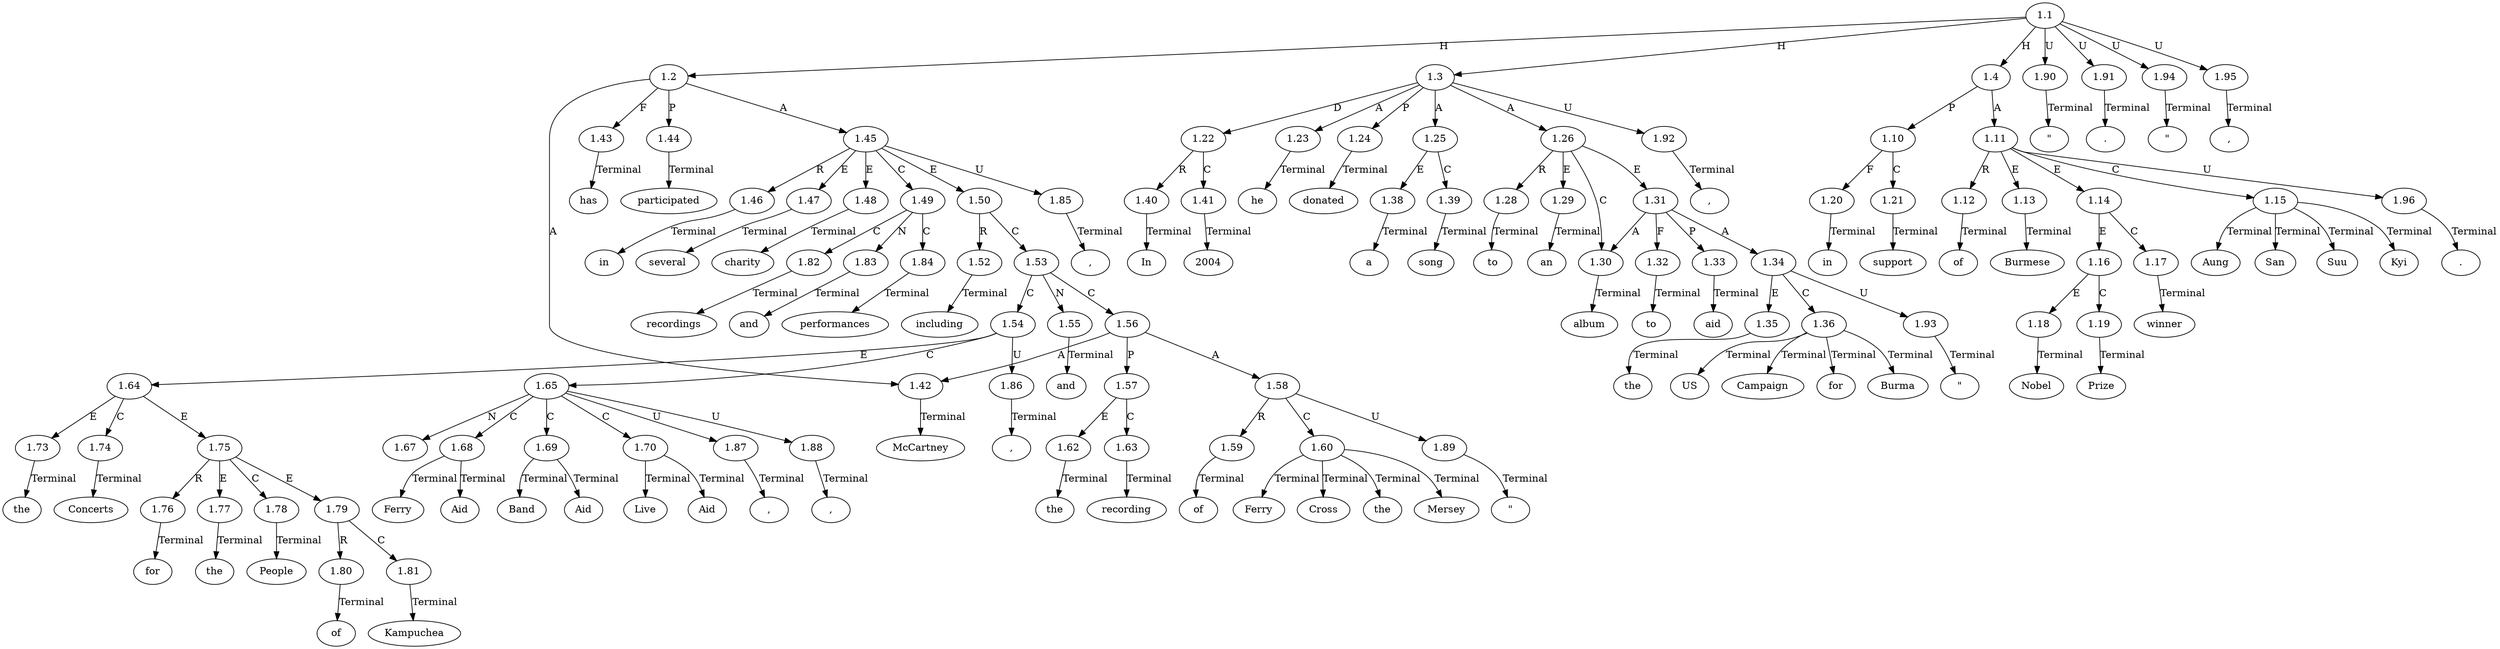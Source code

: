 // Graph
digraph {
	0.1 [label=McCartney ordering=out]
	0.10 [label="," ordering=out]
	0.11 [label=including ordering=out]
	0.12 [label=the ordering=out]
	0.13 [label=Concerts ordering=out]
	0.14 [label=for ordering=out]
	0.15 [label=the ordering=out]
	0.16 [label=People ordering=out]
	0.17 [label=of ordering=out]
	0.18 [label=Kampuchea ordering=out]
	0.19 [label="," ordering=out]
	0.2 [label=has ordering=out]
	0.20 [label=Ferry ordering=out]
	0.21 [label=Aid ordering=out]
	0.22 [label="," ordering=out]
	0.23 [label=Band ordering=out]
	0.24 [label=Aid ordering=out]
	0.25 [label="," ordering=out]
	0.26 [label=Live ordering=out]
	0.27 [label=Aid ordering=out]
	0.28 [label=and ordering=out]
	0.29 [label=the ordering=out]
	0.3 [label=participated ordering=out]
	0.30 [label=recording ordering=out]
	0.31 [label=of ordering=out]
	0.32 [label="\"" ordering=out]
	0.33 [label=Ferry ordering=out]
	0.34 [label=Cross ordering=out]
	0.35 [label=the ordering=out]
	0.36 [label=Mersey ordering=out]
	0.37 [label="\"" ordering=out]
	0.38 [label="." ordering=out]
	0.39 [label=In ordering=out]
	0.4 [label=in ordering=out]
	0.40 [label=2004 ordering=out]
	0.41 [label="," ordering=out]
	0.42 [label=he ordering=out]
	0.43 [label=donated ordering=out]
	0.44 [label=a ordering=out]
	0.45 [label=song ordering=out]
	0.46 [label=to ordering=out]
	0.47 [label=an ordering=out]
	0.48 [label=album ordering=out]
	0.49 [label=to ordering=out]
	0.5 [label=several ordering=out]
	0.50 [label=aid ordering=out]
	0.51 [label=the ordering=out]
	0.52 [label="\"" ordering=out]
	0.53 [label=US ordering=out]
	0.54 [label=Campaign ordering=out]
	0.55 [label=for ordering=out]
	0.56 [label=Burma ordering=out]
	0.57 [label="\"" ordering=out]
	0.58 [label="," ordering=out]
	0.59 [label=in ordering=out]
	0.6 [label=charity ordering=out]
	0.60 [label=support ordering=out]
	0.61 [label=of ordering=out]
	0.62 [label=Burmese ordering=out]
	0.63 [label=Nobel ordering=out]
	0.64 [label=Prize ordering=out]
	0.65 [label=winner ordering=out]
	0.66 [label=Aung ordering=out]
	0.67 [label=San ordering=out]
	0.68 [label=Suu ordering=out]
	0.69 [label=Kyi ordering=out]
	0.7 [label=recordings ordering=out]
	0.70 [label="." ordering=out]
	0.8 [label=and ordering=out]
	0.9 [label=performances ordering=out]
	1.1 [label=1.1 ordering=out]
	1.2 [label=1.2 ordering=out]
	1.3 [label=1.3 ordering=out]
	1.4 [label=1.4 ordering=out]
	1.10 [label=1.10 ordering=out]
	1.11 [label=1.11 ordering=out]
	1.12 [label=1.12 ordering=out]
	1.13 [label=1.13 ordering=out]
	1.14 [label=1.14 ordering=out]
	1.15 [label=1.15 ordering=out]
	1.16 [label=1.16 ordering=out]
	1.17 [label=1.17 ordering=out]
	1.18 [label=1.18 ordering=out]
	1.19 [label=1.19 ordering=out]
	1.20 [label=1.20 ordering=out]
	1.21 [label=1.21 ordering=out]
	1.22 [label=1.22 ordering=out]
	1.23 [label=1.23 ordering=out]
	1.24 [label=1.24 ordering=out]
	1.25 [label=1.25 ordering=out]
	1.26 [label=1.26 ordering=out]
	1.28 [label=1.28 ordering=out]
	1.29 [label=1.29 ordering=out]
	1.30 [label=1.30 ordering=out]
	1.31 [label=1.31 ordering=out]
	1.32 [label=1.32 ordering=out]
	1.33 [label=1.33 ordering=out]
	1.34 [label=1.34 ordering=out]
	1.35 [label=1.35 ordering=out]
	1.36 [label=1.36 ordering=out]
	1.38 [label=1.38 ordering=out]
	1.39 [label=1.39 ordering=out]
	1.40 [label=1.40 ordering=out]
	1.41 [label=1.41 ordering=out]
	1.42 [label=1.42 ordering=out]
	1.43 [label=1.43 ordering=out]
	1.44 [label=1.44 ordering=out]
	1.45 [label=1.45 ordering=out]
	1.46 [label=1.46 ordering=out]
	1.47 [label=1.47 ordering=out]
	1.48 [label=1.48 ordering=out]
	1.49 [label=1.49 ordering=out]
	1.50 [label=1.50 ordering=out]
	1.52 [label=1.52 ordering=out]
	1.53 [label=1.53 ordering=out]
	1.54 [label=1.54 ordering=out]
	1.55 [label=1.55 ordering=out]
	1.56 [label=1.56 ordering=out]
	1.57 [label=1.57 ordering=out]
	1.58 [label=1.58 ordering=out]
	1.59 [label=1.59 ordering=out]
	1.60 [label=1.60 ordering=out]
	1.62 [label=1.62 ordering=out]
	1.63 [label=1.63 ordering=out]
	1.64 [label=1.64 ordering=out]
	1.65 [label=1.65 ordering=out]
	1.67 [label=1.67 ordering=out]
	1.68 [label=1.68 ordering=out]
	1.69 [label=1.69 ordering=out]
	1.70 [label=1.70 ordering=out]
	1.73 [label=1.73 ordering=out]
	1.74 [label=1.74 ordering=out]
	1.75 [label=1.75 ordering=out]
	1.76 [label=1.76 ordering=out]
	1.77 [label=1.77 ordering=out]
	1.78 [label=1.78 ordering=out]
	1.79 [label=1.79 ordering=out]
	1.80 [label=1.80 ordering=out]
	1.81 [label=1.81 ordering=out]
	1.82 [label=1.82 ordering=out]
	1.83 [label=1.83 ordering=out]
	1.84 [label=1.84 ordering=out]
	1.85 [label=1.85 ordering=out]
	1.86 [label=1.86 ordering=out]
	1.87 [label=1.87 ordering=out]
	1.88 [label=1.88 ordering=out]
	1.89 [label=1.89 ordering=out]
	1.90 [label=1.90 ordering=out]
	1.91 [label=1.91 ordering=out]
	1.92 [label=1.92 ordering=out]
	1.93 [label=1.93 ordering=out]
	1.94 [label=1.94 ordering=out]
	1.95 [label=1.95 ordering=out]
	1.96 [label=1.96 ordering=out]
	1.1 -> 1.2 [label=H ordering=out]
	1.1 -> 1.3 [label=H ordering=out]
	1.1 -> 1.4 [label=H ordering=out]
	1.1 -> 1.90 [label=U ordering=out]
	1.1 -> 1.91 [label=U ordering=out]
	1.1 -> 1.94 [label=U ordering=out]
	1.1 -> 1.95 [label=U ordering=out]
	1.2 -> 1.42 [label=A ordering=out]
	1.2 -> 1.43 [label=F ordering=out]
	1.2 -> 1.44 [label=P ordering=out]
	1.2 -> 1.45 [label=A ordering=out]
	1.3 -> 1.22 [label=D ordering=out]
	1.3 -> 1.23 [label=A ordering=out]
	1.3 -> 1.24 [label=P ordering=out]
	1.3 -> 1.25 [label=A ordering=out]
	1.3 -> 1.26 [label=A ordering=out]
	1.3 -> 1.92 [label=U ordering=out]
	1.4 -> 1.10 [label=P ordering=out]
	1.4 -> 1.11 [label=A ordering=out]
	1.10 -> 1.20 [label=F ordering=out]
	1.10 -> 1.21 [label=C ordering=out]
	1.11 -> 1.12 [label=R ordering=out]
	1.11 -> 1.13 [label=E ordering=out]
	1.11 -> 1.14 [label=E ordering=out]
	1.11 -> 1.15 [label=C ordering=out]
	1.11 -> 1.96 [label=U ordering=out]
	1.12 -> 0.61 [label=Terminal ordering=out]
	1.13 -> 0.62 [label=Terminal ordering=out]
	1.14 -> 1.16 [label=E ordering=out]
	1.14 -> 1.17 [label=C ordering=out]
	1.15 -> 0.66 [label=Terminal ordering=out]
	1.15 -> 0.67 [label=Terminal ordering=out]
	1.15 -> 0.68 [label=Terminal ordering=out]
	1.15 -> 0.69 [label=Terminal ordering=out]
	1.16 -> 1.18 [label=E ordering=out]
	1.16 -> 1.19 [label=C ordering=out]
	1.17 -> 0.65 [label=Terminal ordering=out]
	1.18 -> 0.63 [label=Terminal ordering=out]
	1.19 -> 0.64 [label=Terminal ordering=out]
	1.20 -> 0.59 [label=Terminal ordering=out]
	1.21 -> 0.60 [label=Terminal ordering=out]
	1.22 -> 1.40 [label=R ordering=out]
	1.22 -> 1.41 [label=C ordering=out]
	1.23 -> 0.42 [label=Terminal ordering=out]
	1.24 -> 0.43 [label=Terminal ordering=out]
	1.25 -> 1.38 [label=E ordering=out]
	1.25 -> 1.39 [label=C ordering=out]
	1.26 -> 1.28 [label=R ordering=out]
	1.26 -> 1.29 [label=E ordering=out]
	1.26 -> 1.30 [label=C ordering=out]
	1.26 -> 1.31 [label=E ordering=out]
	1.28 -> 0.46 [label=Terminal ordering=out]
	1.29 -> 0.47 [label=Terminal ordering=out]
	1.30 -> 0.48 [label=Terminal ordering=out]
	1.31 -> 1.30 [label=A ordering=out]
	1.31 -> 1.32 [label=F ordering=out]
	1.31 -> 1.33 [label=P ordering=out]
	1.31 -> 1.34 [label=A ordering=out]
	1.32 -> 0.49 [label=Terminal ordering=out]
	1.33 -> 0.50 [label=Terminal ordering=out]
	1.34 -> 1.35 [label=E ordering=out]
	1.34 -> 1.36 [label=C ordering=out]
	1.34 -> 1.93 [label=U ordering=out]
	1.35 -> 0.51 [label=Terminal ordering=out]
	1.36 -> 0.53 [label=Terminal ordering=out]
	1.36 -> 0.54 [label=Terminal ordering=out]
	1.36 -> 0.55 [label=Terminal ordering=out]
	1.36 -> 0.56 [label=Terminal ordering=out]
	1.38 -> 0.44 [label=Terminal ordering=out]
	1.39 -> 0.45 [label=Terminal ordering=out]
	1.40 -> 0.39 [label=Terminal ordering=out]
	1.41 -> 0.40 [label=Terminal ordering=out]
	1.42 -> 0.1 [label=Terminal ordering=out]
	1.43 -> 0.2 [label=Terminal ordering=out]
	1.44 -> 0.3 [label=Terminal ordering=out]
	1.45 -> 1.46 [label=R ordering=out]
	1.45 -> 1.47 [label=E ordering=out]
	1.45 -> 1.48 [label=E ordering=out]
	1.45 -> 1.49 [label=C ordering=out]
	1.45 -> 1.50 [label=E ordering=out]
	1.45 -> 1.85 [label=U ordering=out]
	1.46 -> 0.4 [label=Terminal ordering=out]
	1.47 -> 0.5 [label=Terminal ordering=out]
	1.48 -> 0.6 [label=Terminal ordering=out]
	1.49 -> 1.82 [label=C ordering=out]
	1.49 -> 1.83 [label=N ordering=out]
	1.49 -> 1.84 [label=C ordering=out]
	1.50 -> 1.52 [label=R ordering=out]
	1.50 -> 1.53 [label=C ordering=out]
	1.52 -> 0.11 [label=Terminal ordering=out]
	1.53 -> 1.54 [label=C ordering=out]
	1.53 -> 1.55 [label=N ordering=out]
	1.53 -> 1.56 [label=C ordering=out]
	1.54 -> 1.64 [label=E ordering=out]
	1.54 -> 1.65 [label=C ordering=out]
	1.54 -> 1.86 [label=U ordering=out]
	1.55 -> 0.28 [label=Terminal ordering=out]
	1.56 -> 1.42 [label=A ordering=out]
	1.56 -> 1.57 [label=P ordering=out]
	1.56 -> 1.58 [label=A ordering=out]
	1.57 -> 1.62 [label=E ordering=out]
	1.57 -> 1.63 [label=C ordering=out]
	1.58 -> 1.59 [label=R ordering=out]
	1.58 -> 1.60 [label=C ordering=out]
	1.58 -> 1.89 [label=U ordering=out]
	1.59 -> 0.31 [label=Terminal ordering=out]
	1.60 -> 0.33 [label=Terminal ordering=out]
	1.60 -> 0.34 [label=Terminal ordering=out]
	1.60 -> 0.35 [label=Terminal ordering=out]
	1.60 -> 0.36 [label=Terminal ordering=out]
	1.62 -> 0.29 [label=Terminal ordering=out]
	1.63 -> 0.30 [label=Terminal ordering=out]
	1.64 -> 1.73 [label=E ordering=out]
	1.64 -> 1.74 [label=C ordering=out]
	1.64 -> 1.75 [label=E ordering=out]
	1.65 -> 1.67 [label=N ordering=out]
	1.65 -> 1.68 [label=C ordering=out]
	1.65 -> 1.69 [label=C ordering=out]
	1.65 -> 1.70 [label=C ordering=out]
	1.65 -> 1.87 [label=U ordering=out]
	1.65 -> 1.88 [label=U ordering=out]
	1.68 -> 0.20 [label=Terminal ordering=out]
	1.68 -> 0.21 [label=Terminal ordering=out]
	1.69 -> 0.23 [label=Terminal ordering=out]
	1.69 -> 0.24 [label=Terminal ordering=out]
	1.70 -> 0.26 [label=Terminal ordering=out]
	1.70 -> 0.27 [label=Terminal ordering=out]
	1.73 -> 0.12 [label=Terminal ordering=out]
	1.74 -> 0.13 [label=Terminal ordering=out]
	1.75 -> 1.76 [label=R ordering=out]
	1.75 -> 1.77 [label=E ordering=out]
	1.75 -> 1.78 [label=C ordering=out]
	1.75 -> 1.79 [label=E ordering=out]
	1.76 -> 0.14 [label=Terminal ordering=out]
	1.77 -> 0.15 [label=Terminal ordering=out]
	1.78 -> 0.16 [label=Terminal ordering=out]
	1.79 -> 1.80 [label=R ordering=out]
	1.79 -> 1.81 [label=C ordering=out]
	1.80 -> 0.17 [label=Terminal ordering=out]
	1.81 -> 0.18 [label=Terminal ordering=out]
	1.82 -> 0.7 [label=Terminal ordering=out]
	1.83 -> 0.8 [label=Terminal ordering=out]
	1.84 -> 0.9 [label=Terminal ordering=out]
	1.85 -> 0.10 [label=Terminal ordering=out]
	1.86 -> 0.19 [label=Terminal ordering=out]
	1.87 -> 0.22 [label=Terminal ordering=out]
	1.88 -> 0.25 [label=Terminal ordering=out]
	1.89 -> 0.32 [label=Terminal ordering=out]
	1.90 -> 0.37 [label=Terminal ordering=out]
	1.91 -> 0.38 [label=Terminal ordering=out]
	1.92 -> 0.41 [label=Terminal ordering=out]
	1.93 -> 0.52 [label=Terminal ordering=out]
	1.94 -> 0.57 [label=Terminal ordering=out]
	1.95 -> 0.58 [label=Terminal ordering=out]
	1.96 -> 0.70 [label=Terminal ordering=out]
}
